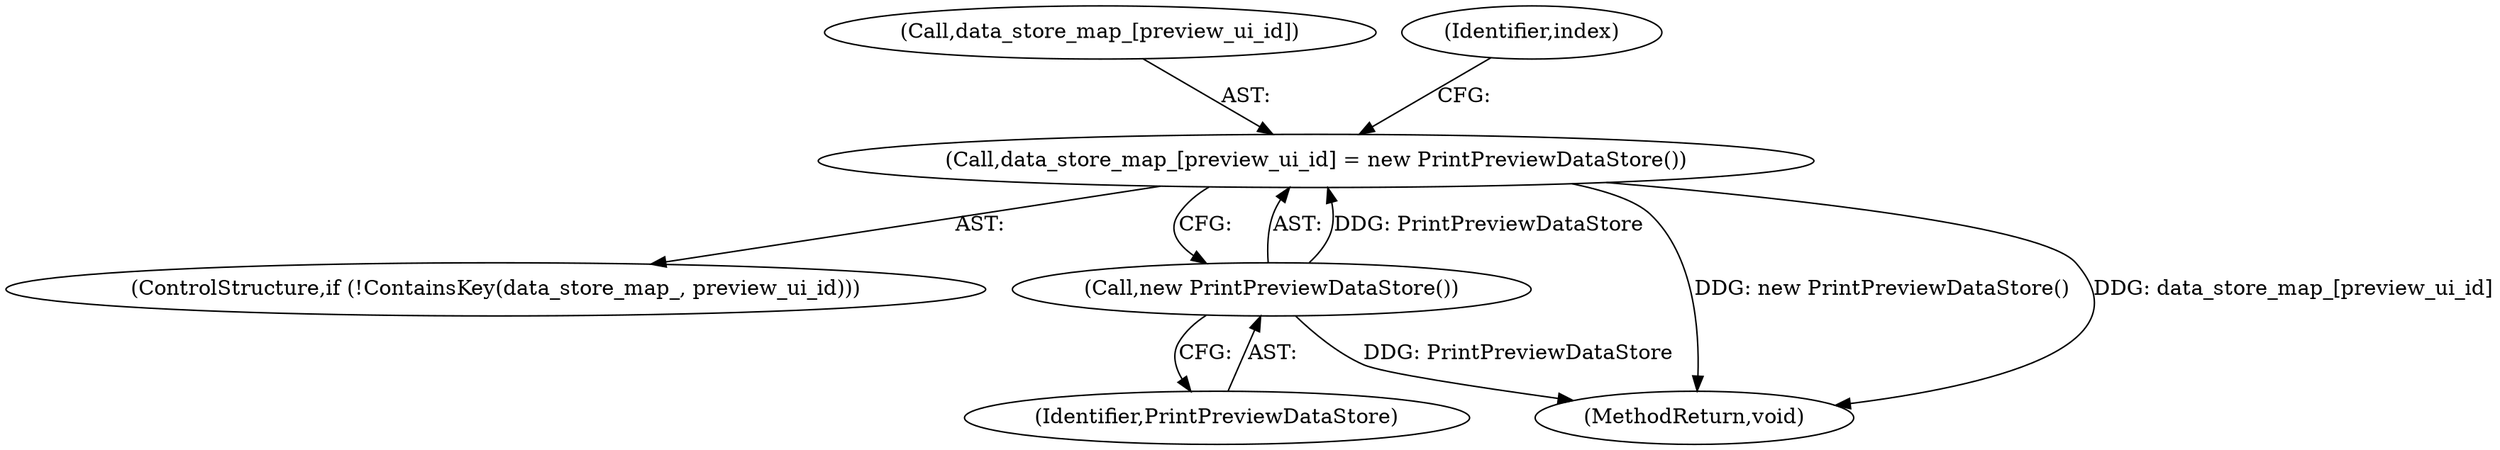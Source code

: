 digraph "0_Chrome_116d0963cadfbf55ef2ec3d13781987c4d80517a_4@array" {
"1000110" [label="(Call,data_store_map_[preview_ui_id] = new PrintPreviewDataStore())"];
"1000114" [label="(Call,new PrintPreviewDataStore())"];
"1000115" [label="(Identifier,PrintPreviewDataStore)"];
"1000114" [label="(Call,new PrintPreviewDataStore())"];
"1000111" [label="(Call,data_store_map_[preview_ui_id])"];
"1000117" [label="(Identifier,index)"];
"1000110" [label="(Call,data_store_map_[preview_ui_id] = new PrintPreviewDataStore())"];
"1000105" [label="(ControlStructure,if (!ContainsKey(data_store_map_, preview_ui_id)))"];
"1000119" [label="(MethodReturn,void)"];
"1000110" -> "1000105"  [label="AST: "];
"1000110" -> "1000114"  [label="CFG: "];
"1000111" -> "1000110"  [label="AST: "];
"1000114" -> "1000110"  [label="AST: "];
"1000117" -> "1000110"  [label="CFG: "];
"1000110" -> "1000119"  [label="DDG: new PrintPreviewDataStore()"];
"1000110" -> "1000119"  [label="DDG: data_store_map_[preview_ui_id]"];
"1000114" -> "1000110"  [label="DDG: PrintPreviewDataStore"];
"1000114" -> "1000115"  [label="CFG: "];
"1000115" -> "1000114"  [label="AST: "];
"1000114" -> "1000119"  [label="DDG: PrintPreviewDataStore"];
}
